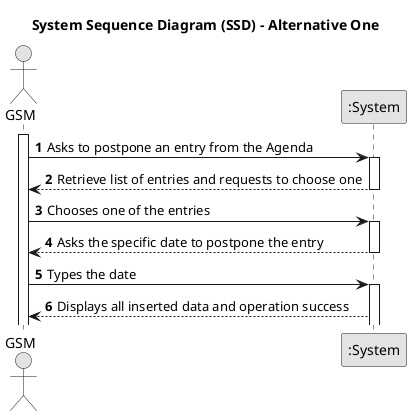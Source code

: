 @startuml
skinparam monochrome true
skinparam packageStyle rectangle
skinparam shadowing false

title System Sequence Diagram (SSD) - Alternative One

autonumber

actor "GSM" as GSM
participant ":System" as System

activate GSM

    GSM -> System : Asks to postpone an entry from the Agenda
    activate System
        System --> GSM : Retrieve list of entries and requests to choose one
    deactivate System
    GSM -> System : Chooses one of the entries
    activate System
        System --> GSM : Asks the specific date to postpone the entry
    deactivate System
    GSM -> System : Types the date
    activate System
        System --> GSM : Displays all inserted data and operation success


@enduml